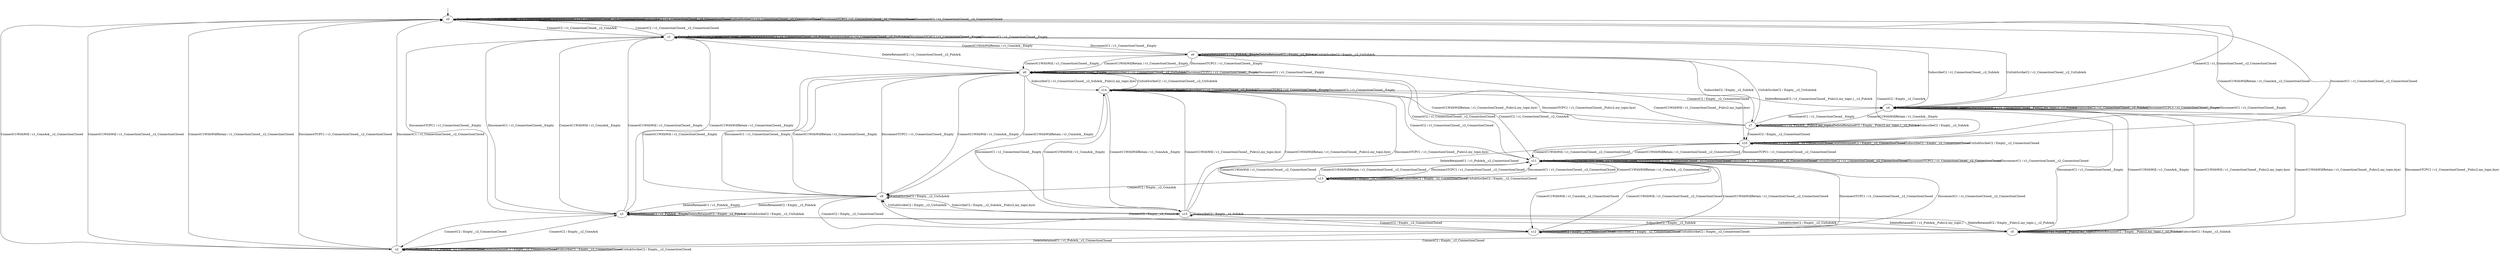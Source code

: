 digraph h5 {
s0 [label="s0"];
s1 [label="s1"];
s2 [label="s2"];
s10 [label="s10"];
s3 [label="s3"];
s4 [label="s4"];
s6 [label="s6"];
s5 [label="s5"];
s7 [label="s7"];
s8 [label="s8"];
s9 [label="s9"];
s11 [label="s11"];
s14 [label="s14"];
s12 [label="s12"];
s13 [label="s13"];
s15 [label="s15"];
s0 -> s1 [label="ConnectC2 / c1_ConnectionClosed__c2_ConnAck"];
s0 -> s2 [label="ConnectC1WithWill / c1_ConnAck__c2_ConnectionClosed"];
s0 -> s10 [label="ConnectC1WithWillRetain / c1_ConnAck__c2_ConnectionClosed"];
s0 -> s0 [label="DeleteRetainedC1 / c1_ConnectionClosed__c2_ConnectionClosed"];
s0 -> s0 [label="DeleteRetainedC2 / c1_ConnectionClosed__c2_ConnectionClosed"];
s0 -> s0 [label="SubscribeC2 / c1_ConnectionClosed__c2_ConnectionClosed"];
s0 -> s0 [label="UnSubScribeC2 / c1_ConnectionClosed__c2_ConnectionClosed"];
s0 -> s0 [label="DisconnectTCPC1 / c1_ConnectionClosed__c2_ConnectionClosed"];
s0 -> s0 [label="DisconnectC1 / c1_ConnectionClosed__c2_ConnectionClosed"];
s1 -> s0 [label="ConnectC2 / c1_ConnectionClosed__c2_ConnectionClosed"];
s1 -> s3 [label="ConnectC1WithWill / c1_ConnAck__Empty"];
s1 -> s6 [label="ConnectC1WithWillRetain / c1_ConnAck__Empty"];
s1 -> s1 [label="DeleteRetainedC1 / c1_ConnectionClosed__Empty"];
s1 -> s1 [label="DeleteRetainedC2 / c1_ConnectionClosed__c2_PubAck"];
s1 -> s4 [label="SubscribeC2 / c1_ConnectionClosed__c2_SubAck"];
s1 -> s1 [label="UnSubScribeC2 / c1_ConnectionClosed__c2_UnSubAck"];
s1 -> s1 [label="DisconnectTCPC1 / c1_ConnectionClosed__Empty"];
s1 -> s1 [label="DisconnectC1 / c1_ConnectionClosed__Empty"];
s2 -> s3 [label="ConnectC2 / Empty__c2_ConnAck"];
s2 -> s0 [label="ConnectC1WithWill / c1_ConnectionClosed__c2_ConnectionClosed"];
s2 -> s0 [label="ConnectC1WithWillRetain / c1_ConnectionClosed__c2_ConnectionClosed"];
s2 -> s2 [label="DeleteRetainedC1 / c1_PubAck__c2_ConnectionClosed"];
s2 -> s2 [label="DeleteRetainedC2 / Empty__c2_ConnectionClosed"];
s2 -> s2 [label="SubscribeC2 / Empty__c2_ConnectionClosed"];
s2 -> s2 [label="UnSubScribeC2 / Empty__c2_ConnectionClosed"];
s2 -> s0 [label="DisconnectTCPC1 / c1_ConnectionClosed__c2_ConnectionClosed"];
s2 -> s0 [label="DisconnectC1 / c1_ConnectionClosed__c2_ConnectionClosed"];
s10 -> s6 [label="ConnectC2 / Empty__c2_ConnAck"];
s10 -> s11 [label="ConnectC1WithWill / c1_ConnectionClosed__c2_ConnectionClosed"];
s10 -> s11 [label="ConnectC1WithWillRetain / c1_ConnectionClosed__c2_ConnectionClosed"];
s10 -> s10 [label="DeleteRetainedC1 / c1_PubAck__c2_ConnectionClosed"];
s10 -> s10 [label="DeleteRetainedC2 / Empty__c2_ConnectionClosed"];
s10 -> s10 [label="SubscribeC2 / Empty__c2_ConnectionClosed"];
s10 -> s10 [label="UnSubScribeC2 / Empty__c2_ConnectionClosed"];
s10 -> s11 [label="DisconnectTCPC1 / c1_ConnectionClosed__c2_ConnectionClosed"];
s10 -> s0 [label="DisconnectC1 / c1_ConnectionClosed__c2_ConnectionClosed"];
s3 -> s2 [label="ConnectC2 / Empty__c2_ConnectionClosed"];
s3 -> s1 [label="ConnectC1WithWill / c1_ConnectionClosed__Empty"];
s3 -> s1 [label="ConnectC1WithWillRetain / c1_ConnectionClosed__Empty"];
s3 -> s3 [label="DeleteRetainedC1 / c1_PubAck__Empty"];
s3 -> s3 [label="DeleteRetainedC2 / Empty__c2_PubAck"];
s3 -> s5 [label="SubscribeC2 / Empty__c2_SubAck"];
s3 -> s3 [label="UnSubScribeC2 / Empty__c2_UnSubAck"];
s3 -> s1 [label="DisconnectTCPC1 / c1_ConnectionClosed__Empty"];
s3 -> s1 [label="DisconnectC1 / c1_ConnectionClosed__Empty"];
s4 -> s0 [label="ConnectC2 / c1_ConnectionClosed__c2_ConnectionClosed"];
s4 -> s5 [label="ConnectC1WithWill / c1_ConnAck__Empty"];
s4 -> s7 [label="ConnectC1WithWillRetain / c1_ConnAck__Empty"];
s4 -> s4 [label="DeleteRetainedC1 / c1_ConnectionClosed__Empty"];
s4 -> s4 [label="DeleteRetainedC2 / c1_ConnectionClosed__Pub(c2,my_topic,)__c2_PubAck"];
s4 -> s4 [label="SubscribeC2 / c1_ConnectionClosed__c2_SubAck"];
s4 -> s1 [label="UnSubScribeC2 / c1_ConnectionClosed__c2_UnSubAck"];
s4 -> s4 [label="DisconnectTCPC1 / c1_ConnectionClosed__Empty"];
s4 -> s4 [label="DisconnectC1 / c1_ConnectionClosed__Empty"];
s6 -> s10 [label="ConnectC2 / Empty__c2_ConnectionClosed"];
s6 -> s8 [label="ConnectC1WithWill / c1_ConnectionClosed__Empty"];
s6 -> s8 [label="ConnectC1WithWillRetain / c1_ConnectionClosed__Empty"];
s6 -> s6 [label="DeleteRetainedC1 / c1_PubAck__Empty"];
s6 -> s6 [label="DeleteRetainedC2 / Empty__c2_PubAck"];
s6 -> s7 [label="SubscribeC2 / Empty__c2_SubAck"];
s6 -> s6 [label="UnSubScribeC2 / Empty__c2_UnSubAck"];
s6 -> s8 [label="DisconnectTCPC1 / c1_ConnectionClosed__Empty"];
s6 -> s1 [label="DisconnectC1 / c1_ConnectionClosed__Empty"];
s5 -> s2 [label="ConnectC2 / Empty__c2_ConnectionClosed"];
s5 -> s4 [label="ConnectC1WithWill / c1_ConnectionClosed__Pub(c2,my_topic,bye)"];
s5 -> s4 [label="ConnectC1WithWillRetain / c1_ConnectionClosed__Pub(c2,my_topic,bye)"];
s5 -> s5 [label="DeleteRetainedC1 / c1_PubAck__Pub(c2,my_topic,)"];
s5 -> s5 [label="DeleteRetainedC2 / Empty__Pub(c2,my_topic,)__c2_PubAck"];
s5 -> s5 [label="SubscribeC2 / Empty__c2_SubAck"];
s5 -> s3 [label="UnSubScribeC2 / Empty__c2_UnSubAck"];
s5 -> s4 [label="DisconnectTCPC1 / c1_ConnectionClosed__Pub(c2,my_topic,bye)"];
s5 -> s4 [label="DisconnectC1 / c1_ConnectionClosed__Empty"];
s7 -> s10 [label="ConnectC2 / Empty__c2_ConnectionClosed"];
s7 -> s14 [label="ConnectC1WithWill / c1_ConnectionClosed__Pub(c2,my_topic,bye)"];
s7 -> s14 [label="ConnectC1WithWillRetain / c1_ConnectionClosed__Pub(c2,my_topic,bye)"];
s7 -> s7 [label="DeleteRetainedC1 / c1_PubAck__Pub(c2,my_topic,)"];
s7 -> s7 [label="DeleteRetainedC2 / Empty__Pub(c2,my_topic,)__c2_PubAck"];
s7 -> s7 [label="SubscribeC2 / Empty__c2_SubAck"];
s7 -> s6 [label="UnSubScribeC2 / Empty__c2_UnSubAck"];
s7 -> s14 [label="DisconnectTCPC1 / c1_ConnectionClosed__Pub(c2,my_topic,bye)"];
s7 -> s4 [label="DisconnectC1 / c1_ConnectionClosed__Empty"];
s8 -> s11 [label="ConnectC2 / c1_ConnectionClosed__c2_ConnectionClosed"];
s8 -> s9 [label="ConnectC1WithWill / c1_ConnAck__Empty"];
s8 -> s9 [label="ConnectC1WithWillRetain / c1_ConnAck__Empty"];
s8 -> s8 [label="DeleteRetainedC1 / c1_ConnectionClosed__Empty"];
s8 -> s1 [label="DeleteRetainedC2 / c1_ConnectionClosed__c2_PubAck"];
s8 -> s14 [label="SubscribeC2 / c1_ConnectionClosed__c2_SubAck__Pub(c2,my_topic,bye)"];
s8 -> s8 [label="UnSubScribeC2 / c1_ConnectionClosed__c2_UnSubAck"];
s8 -> s8 [label="DisconnectTCPC1 / c1_ConnectionClosed__Empty"];
s8 -> s8 [label="DisconnectC1 / c1_ConnectionClosed__Empty"];
s9 -> s12 [label="ConnectC2 / Empty__c2_ConnectionClosed"];
s9 -> s8 [label="ConnectC1WithWill / c1_ConnectionClosed__Empty"];
s9 -> s8 [label="ConnectC1WithWillRetain / c1_ConnectionClosed__Empty"];
s9 -> s3 [label="DeleteRetainedC1 / c1_PubAck__Empty"];
s9 -> s3 [label="DeleteRetainedC2 / Empty__c2_PubAck"];
s9 -> s15 [label="SubscribeC2 / Empty__c2_SubAck__Pub(c2,my_topic,bye)"];
s9 -> s9 [label="UnSubScribeC2 / Empty__c2_UnSubAck"];
s9 -> s8 [label="DisconnectTCPC1 / c1_ConnectionClosed__Empty"];
s9 -> s8 [label="DisconnectC1 / c1_ConnectionClosed__Empty"];
s11 -> s8 [label="ConnectC2 / c1_ConnectionClosed__c2_ConnAck"];
s11 -> s12 [label="ConnectC1WithWill / c1_ConnAck__c2_ConnectionClosed"];
s11 -> s13 [label="ConnectC1WithWillRetain / c1_ConnAck__c2_ConnectionClosed"];
s11 -> s11 [label="DeleteRetainedC1 / c1_ConnectionClosed__c2_ConnectionClosed"];
s11 -> s11 [label="DeleteRetainedC2 / c1_ConnectionClosed__c2_ConnectionClosed"];
s11 -> s11 [label="SubscribeC2 / c1_ConnectionClosed__c2_ConnectionClosed"];
s11 -> s11 [label="UnSubScribeC2 / c1_ConnectionClosed__c2_ConnectionClosed"];
s11 -> s11 [label="DisconnectTCPC1 / c1_ConnectionClosed__c2_ConnectionClosed"];
s11 -> s11 [label="DisconnectC1 / c1_ConnectionClosed__c2_ConnectionClosed"];
s14 -> s11 [label="ConnectC2 / c1_ConnectionClosed__c2_ConnectionClosed"];
s14 -> s15 [label="ConnectC1WithWill / c1_ConnAck__Empty"];
s14 -> s15 [label="ConnectC1WithWillRetain / c1_ConnAck__Empty"];
s14 -> s14 [label="DeleteRetainedC1 / c1_ConnectionClosed__Empty"];
s14 -> s4 [label="DeleteRetainedC2 / c1_ConnectionClosed__Pub(c2,my_topic,)__c2_PubAck"];
s14 -> s14 [label="SubscribeC2 / c1_ConnectionClosed__c2_SubAck"];
s14 -> s8 [label="UnSubScribeC2 / c1_ConnectionClosed__c2_UnSubAck"];
s14 -> s14 [label="DisconnectTCPC1 / c1_ConnectionClosed__Empty"];
s14 -> s14 [label="DisconnectC1 / c1_ConnectionClosed__Empty"];
s12 -> s9 [label="ConnectC2 / Empty__c2_ConnAck"];
s12 -> s11 [label="ConnectC1WithWill / c1_ConnectionClosed__c2_ConnectionClosed"];
s12 -> s11 [label="ConnectC1WithWillRetain / c1_ConnectionClosed__c2_ConnectionClosed"];
s12 -> s2 [label="DeleteRetainedC1 / c1_PubAck__c2_ConnectionClosed"];
s12 -> s12 [label="DeleteRetainedC2 / Empty__c2_ConnectionClosed"];
s12 -> s12 [label="SubscribeC2 / Empty__c2_ConnectionClosed"];
s12 -> s12 [label="UnSubScribeC2 / Empty__c2_ConnectionClosed"];
s12 -> s11 [label="DisconnectTCPC1 / c1_ConnectionClosed__c2_ConnectionClosed"];
s12 -> s11 [label="DisconnectC1 / c1_ConnectionClosed__c2_ConnectionClosed"];
s13 -> s9 [label="ConnectC2 / Empty__c2_ConnAck"];
s13 -> s11 [label="ConnectC1WithWill / c1_ConnectionClosed__c2_ConnectionClosed"];
s13 -> s11 [label="ConnectC1WithWillRetain / c1_ConnectionClosed__c2_ConnectionClosed"];
s13 -> s10 [label="DeleteRetainedC1 / c1_PubAck__c2_ConnectionClosed"];
s13 -> s13 [label="DeleteRetainedC2 / Empty__c2_ConnectionClosed"];
s13 -> s13 [label="SubscribeC2 / Empty__c2_ConnectionClosed"];
s13 -> s13 [label="UnSubScribeC2 / Empty__c2_ConnectionClosed"];
s13 -> s11 [label="DisconnectTCPC1 / c1_ConnectionClosed__c2_ConnectionClosed"];
s13 -> s11 [label="DisconnectC1 / c1_ConnectionClosed__c2_ConnectionClosed"];
s15 -> s12 [label="ConnectC2 / Empty__c2_ConnectionClosed"];
s15 -> s14 [label="ConnectC1WithWill / c1_ConnectionClosed__Pub(c2,my_topic,bye)"];
s15 -> s14 [label="ConnectC1WithWillRetain / c1_ConnectionClosed__Pub(c2,my_topic,bye)"];
s15 -> s5 [label="DeleteRetainedC1 / c1_PubAck__Pub(c2,my_topic,)"];
s15 -> s5 [label="DeleteRetainedC2 / Empty__Pub(c2,my_topic,)__c2_PubAck"];
s15 -> s15 [label="SubscribeC2 / Empty__c2_SubAck"];
s15 -> s9 [label="UnSubScribeC2 / Empty__c2_UnSubAck"];
s15 -> s14 [label="DisconnectTCPC1 / c1_ConnectionClosed__Pub(c2,my_topic,bye)"];
s15 -> s14 [label="DisconnectC1 / c1_ConnectionClosed__Empty"];
__start0 [shape=none, label=""];
__start0 -> s0 [label=""];
}
